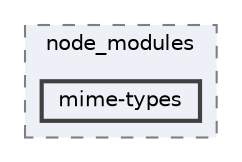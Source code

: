 digraph "pkiclassroomrescheduler/src/main/frontend/node_modules/mime-types"
{
 // LATEX_PDF_SIZE
  bgcolor="transparent";
  edge [fontname=Helvetica,fontsize=10,labelfontname=Helvetica,labelfontsize=10];
  node [fontname=Helvetica,fontsize=10,shape=box,height=0.2,width=0.4];
  compound=true
  subgraph clusterdir_72953eda66ccb3a2722c28e1c3e6c23b {
    graph [ bgcolor="#edf0f7", pencolor="grey50", label="node_modules", fontname=Helvetica,fontsize=10 style="filled,dashed", URL="dir_72953eda66ccb3a2722c28e1c3e6c23b.html",tooltip=""]
  dir_7603a598690ae8466d1031e29e9d9dd4 [label="mime-types", fillcolor="#edf0f7", color="grey25", style="filled,bold", URL="dir_7603a598690ae8466d1031e29e9d9dd4.html",tooltip=""];
  }
}
